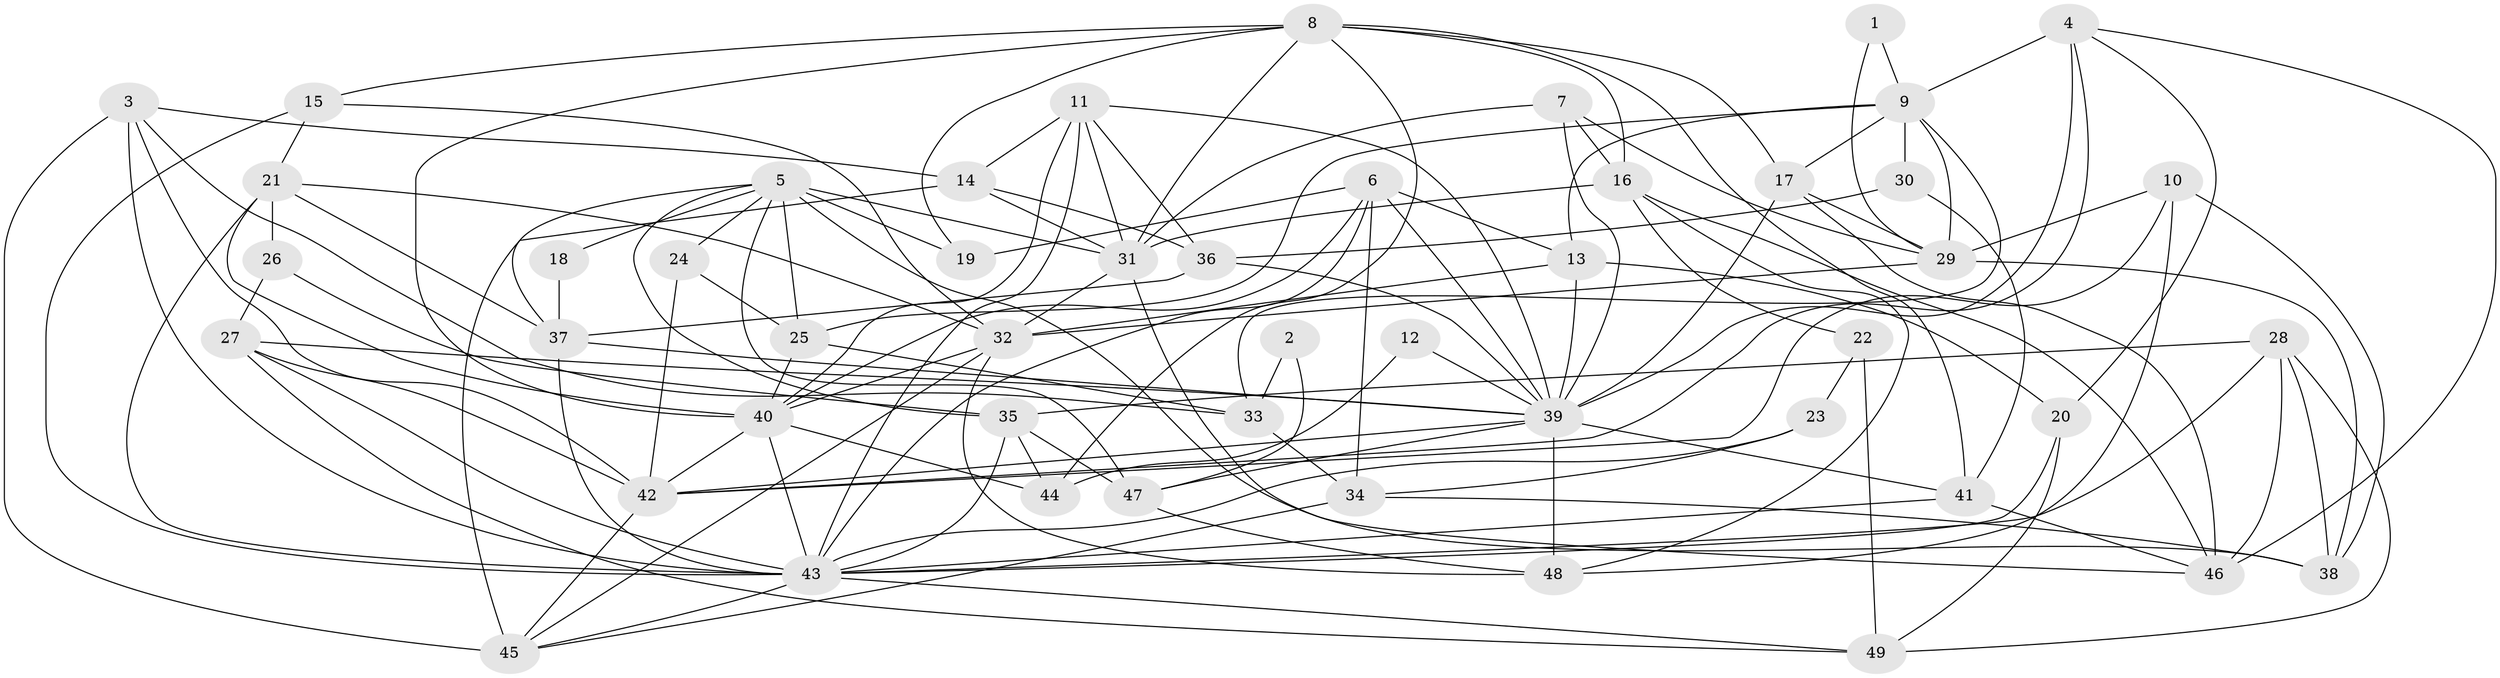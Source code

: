 // original degree distribution, {3: 0.3402061855670103, 4: 0.25773195876288657, 2: 0.10309278350515463, 5: 0.17525773195876287, 7: 0.010309278350515464, 6: 0.07216494845360824, 10: 0.010309278350515464, 9: 0.010309278350515464, 8: 0.020618556701030927}
// Generated by graph-tools (version 1.1) at 2025/26/03/09/25 03:26:19]
// undirected, 49 vertices, 134 edges
graph export_dot {
graph [start="1"]
  node [color=gray90,style=filled];
  1;
  2;
  3;
  4;
  5;
  6;
  7;
  8;
  9;
  10;
  11;
  12;
  13;
  14;
  15;
  16;
  17;
  18;
  19;
  20;
  21;
  22;
  23;
  24;
  25;
  26;
  27;
  28;
  29;
  30;
  31;
  32;
  33;
  34;
  35;
  36;
  37;
  38;
  39;
  40;
  41;
  42;
  43;
  44;
  45;
  46;
  47;
  48;
  49;
  1 -- 9 [weight=1.0];
  1 -- 29 [weight=1.0];
  2 -- 33 [weight=1.0];
  2 -- 47 [weight=1.0];
  3 -- 14 [weight=1.0];
  3 -- 33 [weight=1.0];
  3 -- 42 [weight=1.0];
  3 -- 43 [weight=1.0];
  3 -- 45 [weight=1.0];
  4 -- 9 [weight=2.0];
  4 -- 20 [weight=1.0];
  4 -- 39 [weight=1.0];
  4 -- 42 [weight=1.0];
  4 -- 46 [weight=1.0];
  5 -- 18 [weight=1.0];
  5 -- 19 [weight=1.0];
  5 -- 24 [weight=1.0];
  5 -- 25 [weight=3.0];
  5 -- 31 [weight=2.0];
  5 -- 35 [weight=1.0];
  5 -- 37 [weight=1.0];
  5 -- 38 [weight=1.0];
  5 -- 47 [weight=1.0];
  6 -- 13 [weight=2.0];
  6 -- 19 [weight=1.0];
  6 -- 34 [weight=1.0];
  6 -- 39 [weight=1.0];
  6 -- 40 [weight=1.0];
  6 -- 43 [weight=1.0];
  7 -- 16 [weight=1.0];
  7 -- 29 [weight=1.0];
  7 -- 31 [weight=1.0];
  7 -- 39 [weight=1.0];
  8 -- 15 [weight=1.0];
  8 -- 16 [weight=1.0];
  8 -- 17 [weight=1.0];
  8 -- 19 [weight=1.0];
  8 -- 31 [weight=1.0];
  8 -- 40 [weight=1.0];
  8 -- 41 [weight=1.0];
  8 -- 44 [weight=1.0];
  9 -- 13 [weight=1.0];
  9 -- 17 [weight=1.0];
  9 -- 25 [weight=1.0];
  9 -- 29 [weight=1.0];
  9 -- 30 [weight=1.0];
  9 -- 33 [weight=1.0];
  10 -- 29 [weight=1.0];
  10 -- 38 [weight=1.0];
  10 -- 42 [weight=1.0];
  10 -- 48 [weight=1.0];
  11 -- 14 [weight=1.0];
  11 -- 31 [weight=1.0];
  11 -- 36 [weight=1.0];
  11 -- 39 [weight=1.0];
  11 -- 40 [weight=1.0];
  11 -- 43 [weight=1.0];
  12 -- 39 [weight=1.0];
  12 -- 44 [weight=1.0];
  13 -- 20 [weight=1.0];
  13 -- 32 [weight=1.0];
  13 -- 39 [weight=1.0];
  14 -- 31 [weight=1.0];
  14 -- 36 [weight=1.0];
  14 -- 45 [weight=1.0];
  15 -- 21 [weight=1.0];
  15 -- 32 [weight=1.0];
  15 -- 43 [weight=1.0];
  16 -- 22 [weight=1.0];
  16 -- 31 [weight=1.0];
  16 -- 46 [weight=1.0];
  16 -- 48 [weight=1.0];
  17 -- 29 [weight=1.0];
  17 -- 39 [weight=3.0];
  17 -- 46 [weight=1.0];
  18 -- 37 [weight=1.0];
  20 -- 43 [weight=1.0];
  20 -- 49 [weight=1.0];
  21 -- 26 [weight=1.0];
  21 -- 32 [weight=1.0];
  21 -- 37 [weight=1.0];
  21 -- 40 [weight=1.0];
  21 -- 43 [weight=2.0];
  22 -- 23 [weight=1.0];
  22 -- 49 [weight=1.0];
  23 -- 34 [weight=1.0];
  23 -- 43 [weight=1.0];
  24 -- 25 [weight=1.0];
  24 -- 42 [weight=1.0];
  25 -- 33 [weight=1.0];
  25 -- 40 [weight=1.0];
  26 -- 27 [weight=1.0];
  26 -- 35 [weight=1.0];
  27 -- 39 [weight=1.0];
  27 -- 42 [weight=1.0];
  27 -- 43 [weight=1.0];
  27 -- 49 [weight=1.0];
  28 -- 35 [weight=2.0];
  28 -- 38 [weight=1.0];
  28 -- 43 [weight=1.0];
  28 -- 46 [weight=1.0];
  28 -- 49 [weight=1.0];
  29 -- 32 [weight=1.0];
  29 -- 38 [weight=1.0];
  30 -- 36 [weight=1.0];
  30 -- 41 [weight=2.0];
  31 -- 32 [weight=1.0];
  31 -- 46 [weight=1.0];
  32 -- 40 [weight=1.0];
  32 -- 45 [weight=1.0];
  32 -- 48 [weight=1.0];
  33 -- 34 [weight=1.0];
  34 -- 38 [weight=1.0];
  34 -- 45 [weight=1.0];
  35 -- 43 [weight=1.0];
  35 -- 44 [weight=1.0];
  35 -- 47 [weight=1.0];
  36 -- 37 [weight=1.0];
  36 -- 39 [weight=1.0];
  37 -- 39 [weight=1.0];
  37 -- 43 [weight=1.0];
  39 -- 41 [weight=1.0];
  39 -- 42 [weight=1.0];
  39 -- 47 [weight=1.0];
  39 -- 48 [weight=1.0];
  40 -- 42 [weight=1.0];
  40 -- 43 [weight=1.0];
  40 -- 44 [weight=2.0];
  41 -- 43 [weight=1.0];
  41 -- 46 [weight=1.0];
  42 -- 45 [weight=1.0];
  43 -- 45 [weight=1.0];
  43 -- 49 [weight=1.0];
  47 -- 48 [weight=1.0];
}
